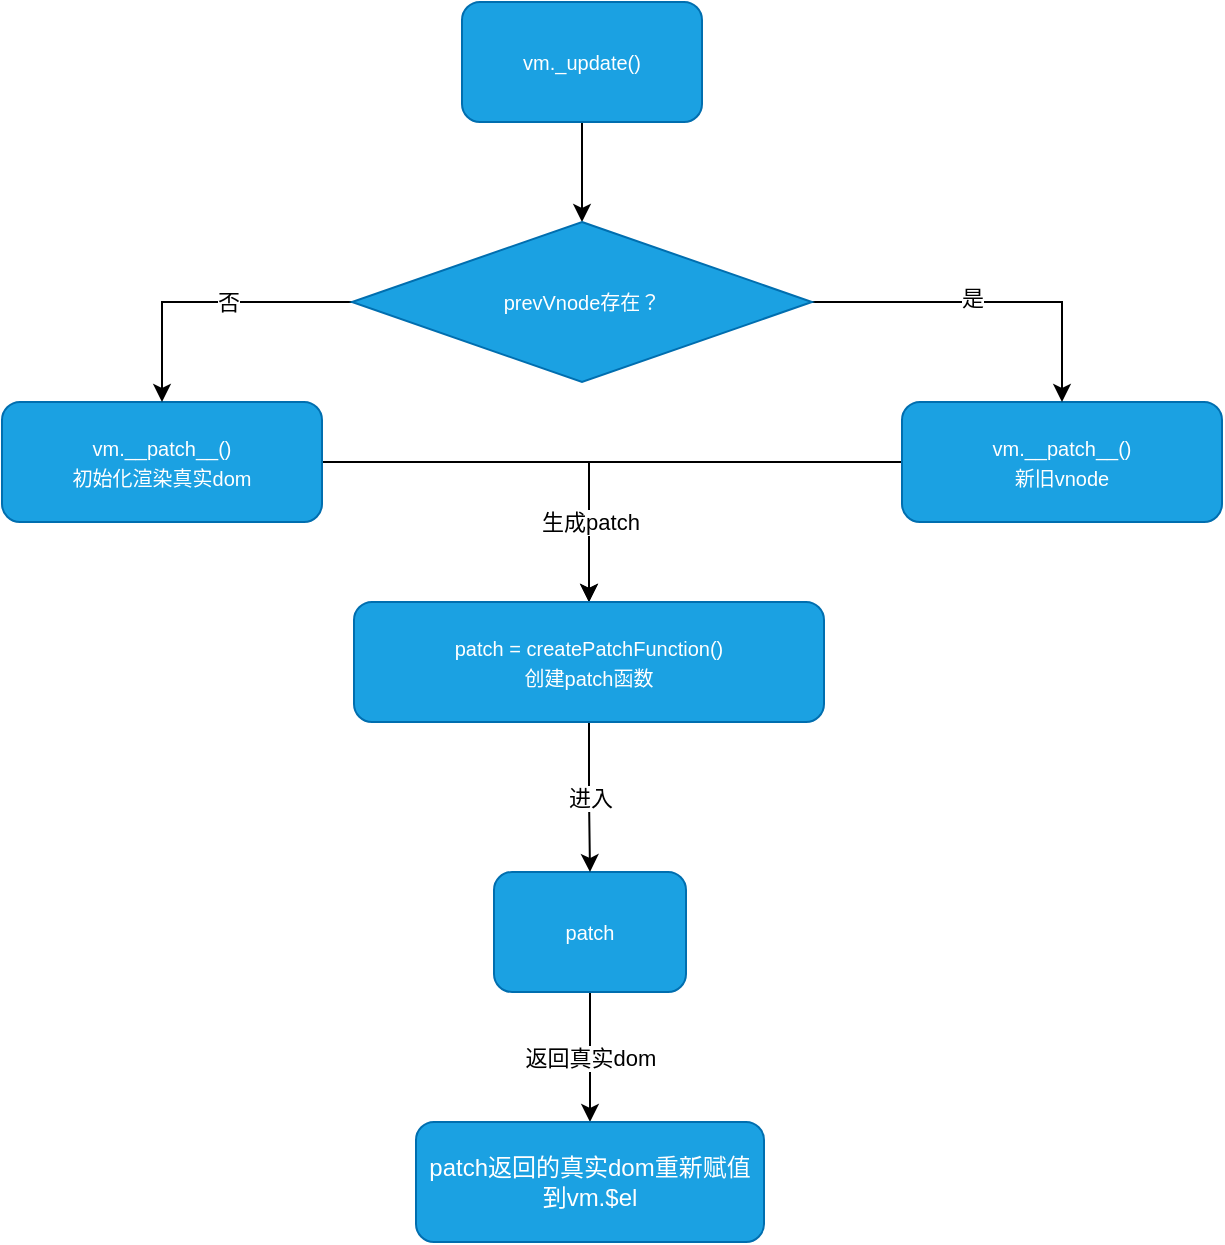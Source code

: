 <mxfile version="14.6.13" type="github">
  <diagram id="jWfXHrSi9yof77TV2d2q" name="第 1 页">
    <mxGraphModel dx="1058" dy="656" grid="1" gridSize="10" guides="1" tooltips="1" connect="1" arrows="1" fold="1" page="1" pageScale="1" pageWidth="727" pageHeight="669" math="0" shadow="0">
      <root>
        <mxCell id="0" />
        <mxCell id="1" parent="0" />
        <mxCell id="A8u2bj1OzfgNvkACQlRI-9" style="edgeStyle=orthogonalEdgeStyle;rounded=0;orthogonalLoop=1;jettySize=auto;html=1;entryX=0.5;entryY=0;entryDx=0;entryDy=0;" edge="1" parent="1" source="A8u2bj1OzfgNvkACQlRI-1" target="A8u2bj1OzfgNvkACQlRI-7">
          <mxGeometry relative="1" as="geometry" />
        </mxCell>
        <mxCell id="A8u2bj1OzfgNvkACQlRI-1" value="&lt;font size=&quot;1&quot;&gt;vm._update()&lt;/font&gt;" style="rounded=1;whiteSpace=wrap;html=1;fillColor=#1ba1e2;strokeColor=#006EAF;fontColor=#ffffff;" vertex="1" parent="1">
          <mxGeometry x="289" y="25" width="120" height="60" as="geometry" />
        </mxCell>
        <mxCell id="A8u2bj1OzfgNvkACQlRI-12" style="edgeStyle=orthogonalEdgeStyle;rounded=0;orthogonalLoop=1;jettySize=auto;html=1;" edge="1" parent="1" source="A8u2bj1OzfgNvkACQlRI-3" target="A8u2bj1OzfgNvkACQlRI-8">
          <mxGeometry relative="1" as="geometry" />
        </mxCell>
        <mxCell id="A8u2bj1OzfgNvkACQlRI-3" value="&lt;font size=&quot;1&quot;&gt;vm.__patch__()&lt;br&gt;初始化渲染真实dom&lt;br&gt;&lt;/font&gt;" style="rounded=1;whiteSpace=wrap;html=1;fillColor=#1ba1e2;strokeColor=#006EAF;fontColor=#ffffff;" vertex="1" parent="1">
          <mxGeometry x="59" y="225" width="160" height="60" as="geometry" />
        </mxCell>
        <mxCell id="A8u2bj1OzfgNvkACQlRI-13" value="生成patch" style="edgeStyle=orthogonalEdgeStyle;rounded=0;orthogonalLoop=1;jettySize=auto;html=1;" edge="1" parent="1" source="A8u2bj1OzfgNvkACQlRI-4" target="A8u2bj1OzfgNvkACQlRI-8">
          <mxGeometry x="0.647" relative="1" as="geometry">
            <mxPoint as="offset" />
          </mxGeometry>
        </mxCell>
        <mxCell id="A8u2bj1OzfgNvkACQlRI-4" value="&lt;font size=&quot;1&quot;&gt;vm.__patch__()&lt;br&gt;新旧vnode&lt;br&gt;&lt;/font&gt;" style="rounded=1;whiteSpace=wrap;html=1;fillColor=#1ba1e2;strokeColor=#006EAF;fontColor=#ffffff;" vertex="1" parent="1">
          <mxGeometry x="509" y="225" width="160" height="60" as="geometry" />
        </mxCell>
        <mxCell id="A8u2bj1OzfgNvkACQlRI-18" value="返回真实dom" style="edgeStyle=orthogonalEdgeStyle;rounded=0;orthogonalLoop=1;jettySize=auto;html=1;entryX=0.5;entryY=0;entryDx=0;entryDy=0;" edge="1" parent="1" source="A8u2bj1OzfgNvkACQlRI-5" target="A8u2bj1OzfgNvkACQlRI-17">
          <mxGeometry relative="1" as="geometry" />
        </mxCell>
        <mxCell id="A8u2bj1OzfgNvkACQlRI-5" value="&lt;font size=&quot;1&quot;&gt;patch&lt;/font&gt;" style="rounded=1;whiteSpace=wrap;html=1;fillColor=#1ba1e2;strokeColor=#006EAF;fontColor=#ffffff;" vertex="1" parent="1">
          <mxGeometry x="305" y="460" width="96" height="60" as="geometry" />
        </mxCell>
        <mxCell id="A8u2bj1OzfgNvkACQlRI-10" style="edgeStyle=orthogonalEdgeStyle;rounded=0;orthogonalLoop=1;jettySize=auto;html=1;entryX=0.5;entryY=0;entryDx=0;entryDy=0;" edge="1" parent="1" source="A8u2bj1OzfgNvkACQlRI-7" target="A8u2bj1OzfgNvkACQlRI-3">
          <mxGeometry relative="1" as="geometry" />
        </mxCell>
        <mxCell id="A8u2bj1OzfgNvkACQlRI-15" value="否" style="edgeLabel;html=1;align=center;verticalAlign=middle;resizable=0;points=[];" vertex="1" connectable="0" parent="A8u2bj1OzfgNvkACQlRI-10">
          <mxGeometry x="-0.137" relative="1" as="geometry">
            <mxPoint as="offset" />
          </mxGeometry>
        </mxCell>
        <mxCell id="A8u2bj1OzfgNvkACQlRI-11" style="edgeStyle=orthogonalEdgeStyle;rounded=0;orthogonalLoop=1;jettySize=auto;html=1;" edge="1" parent="1" source="A8u2bj1OzfgNvkACQlRI-7" target="A8u2bj1OzfgNvkACQlRI-4">
          <mxGeometry relative="1" as="geometry" />
        </mxCell>
        <mxCell id="A8u2bj1OzfgNvkACQlRI-16" value="是" style="edgeLabel;html=1;align=center;verticalAlign=middle;resizable=0;points=[];" vertex="1" connectable="0" parent="A8u2bj1OzfgNvkACQlRI-11">
          <mxGeometry x="-0.092" y="2" relative="1" as="geometry">
            <mxPoint as="offset" />
          </mxGeometry>
        </mxCell>
        <mxCell id="A8u2bj1OzfgNvkACQlRI-7" value="&lt;span style=&quot;font-size: x-small&quot;&gt;prevVnode存在？&lt;/span&gt;" style="rhombus;whiteSpace=wrap;html=1;fillColor=#1ba1e2;strokeColor=#006EAF;fontColor=#ffffff;" vertex="1" parent="1">
          <mxGeometry x="234" y="135" width="230" height="80" as="geometry" />
        </mxCell>
        <mxCell id="A8u2bj1OzfgNvkACQlRI-14" value="进入" style="edgeStyle=orthogonalEdgeStyle;rounded=0;orthogonalLoop=1;jettySize=auto;html=1;entryX=0.5;entryY=0;entryDx=0;entryDy=0;" edge="1" parent="1" source="A8u2bj1OzfgNvkACQlRI-8" target="A8u2bj1OzfgNvkACQlRI-5">
          <mxGeometry relative="1" as="geometry" />
        </mxCell>
        <mxCell id="A8u2bj1OzfgNvkACQlRI-8" value="&lt;font size=&quot;1&quot;&gt;patch = createPatchFunction()&lt;br&gt;创建patch函数&lt;br&gt;&lt;/font&gt;" style="rounded=1;whiteSpace=wrap;html=1;fillColor=#1ba1e2;strokeColor=#006EAF;fontColor=#ffffff;" vertex="1" parent="1">
          <mxGeometry x="235" y="325" width="235" height="60" as="geometry" />
        </mxCell>
        <mxCell id="A8u2bj1OzfgNvkACQlRI-17" value="patch返回的真实dom重新赋值到vm.$el" style="rounded=1;whiteSpace=wrap;html=1;fillColor=#1ba1e2;strokeColor=#006EAF;fontColor=#ffffff;" vertex="1" parent="1">
          <mxGeometry x="266" y="585" width="174" height="60" as="geometry" />
        </mxCell>
      </root>
    </mxGraphModel>
  </diagram>
</mxfile>
